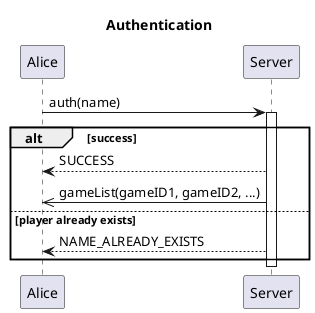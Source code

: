 @startuml
title Authentication

participant Alice
participant Server

Alice -> Server: auth(name)
activate Server
alt success
    Alice <-- Server: SUCCESS
    Alice <<- Server: gameList(gameID1, gameID2, ...)
else player already exists
    Alice <-- Server: NAME_ALREADY_EXISTS
end
deactivate Server

@enduml
